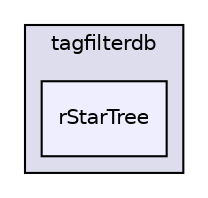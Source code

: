 digraph "include/tagfilterdb/rStarTree" {
  compound=true
  node [ fontsize="10", fontname="Helvetica"];
  edge [ labelfontsize="10", labelfontname="Helvetica"];
  subgraph clusterdir_74b29409f5a94a11f5d111afd6134e0e {
    graph [ bgcolor="#ddddee", pencolor="black", label="tagfilterdb" fontname="Helvetica", fontsize="10", URL="dir_74b29409f5a94a11f5d111afd6134e0e.html"]
  dir_3f469ae140a94d535d1c51109c218d96 [shape=box, label="rStarTree", style="filled", fillcolor="#eeeeff", pencolor="black", URL="dir_3f469ae140a94d535d1c51109c218d96.html"];
  }
}
